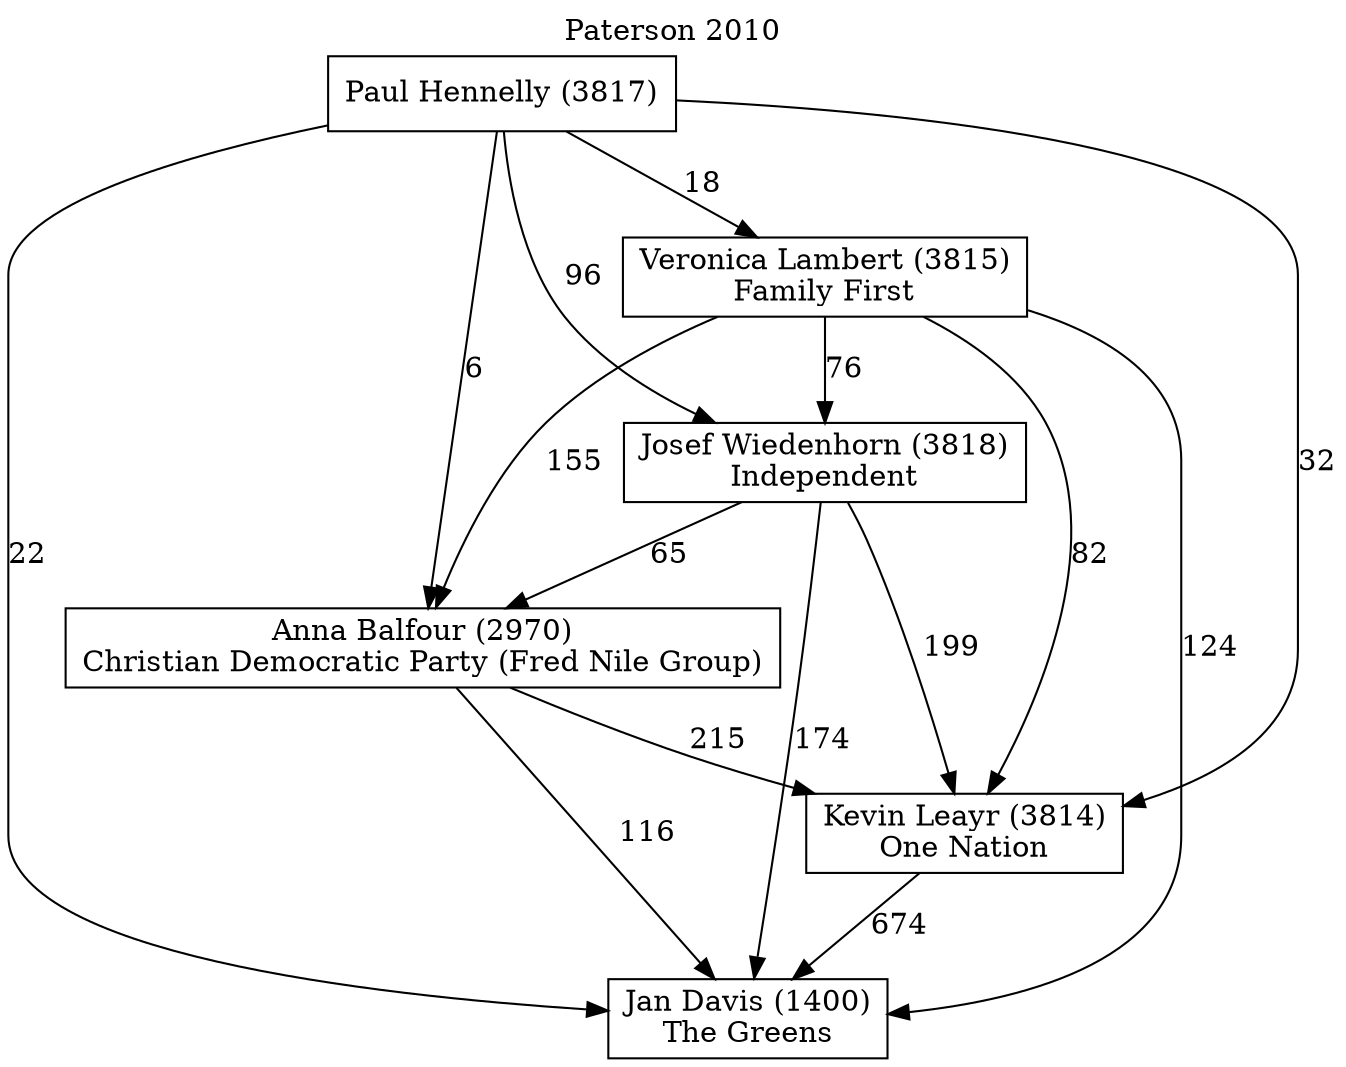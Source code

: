 // House preference flow
digraph "Jan Davis (1400)_Paterson_2010" {
	graph [label="Paterson 2010" labelloc=t mclimit=10]
	node [shape=box]
	"Anna Balfour (2970)" [label="Anna Balfour (2970)
Christian Democratic Party (Fred Nile Group)"]
	"Jan Davis (1400)" [label="Jan Davis (1400)
The Greens"]
	"Josef Wiedenhorn (3818)" [label="Josef Wiedenhorn (3818)
Independent"]
	"Kevin Leayr (3814)" [label="Kevin Leayr (3814)
One Nation"]
	"Paul Hennelly (3817)" [label="Paul Hennelly (3817)
"]
	"Veronica Lambert (3815)" [label="Veronica Lambert (3815)
Family First"]
	"Anna Balfour (2970)" -> "Jan Davis (1400)" [label=116]
	"Anna Balfour (2970)" -> "Kevin Leayr (3814)" [label=215]
	"Josef Wiedenhorn (3818)" -> "Anna Balfour (2970)" [label=65]
	"Josef Wiedenhorn (3818)" -> "Jan Davis (1400)" [label=174]
	"Josef Wiedenhorn (3818)" -> "Kevin Leayr (3814)" [label=199]
	"Kevin Leayr (3814)" -> "Jan Davis (1400)" [label=674]
	"Paul Hennelly (3817)" -> "Anna Balfour (2970)" [label=6]
	"Paul Hennelly (3817)" -> "Jan Davis (1400)" [label=22]
	"Paul Hennelly (3817)" -> "Josef Wiedenhorn (3818)" [label=96]
	"Paul Hennelly (3817)" -> "Kevin Leayr (3814)" [label=32]
	"Paul Hennelly (3817)" -> "Veronica Lambert (3815)" [label=18]
	"Veronica Lambert (3815)" -> "Anna Balfour (2970)" [label=155]
	"Veronica Lambert (3815)" -> "Jan Davis (1400)" [label=124]
	"Veronica Lambert (3815)" -> "Josef Wiedenhorn (3818)" [label=76]
	"Veronica Lambert (3815)" -> "Kevin Leayr (3814)" [label=82]
}

